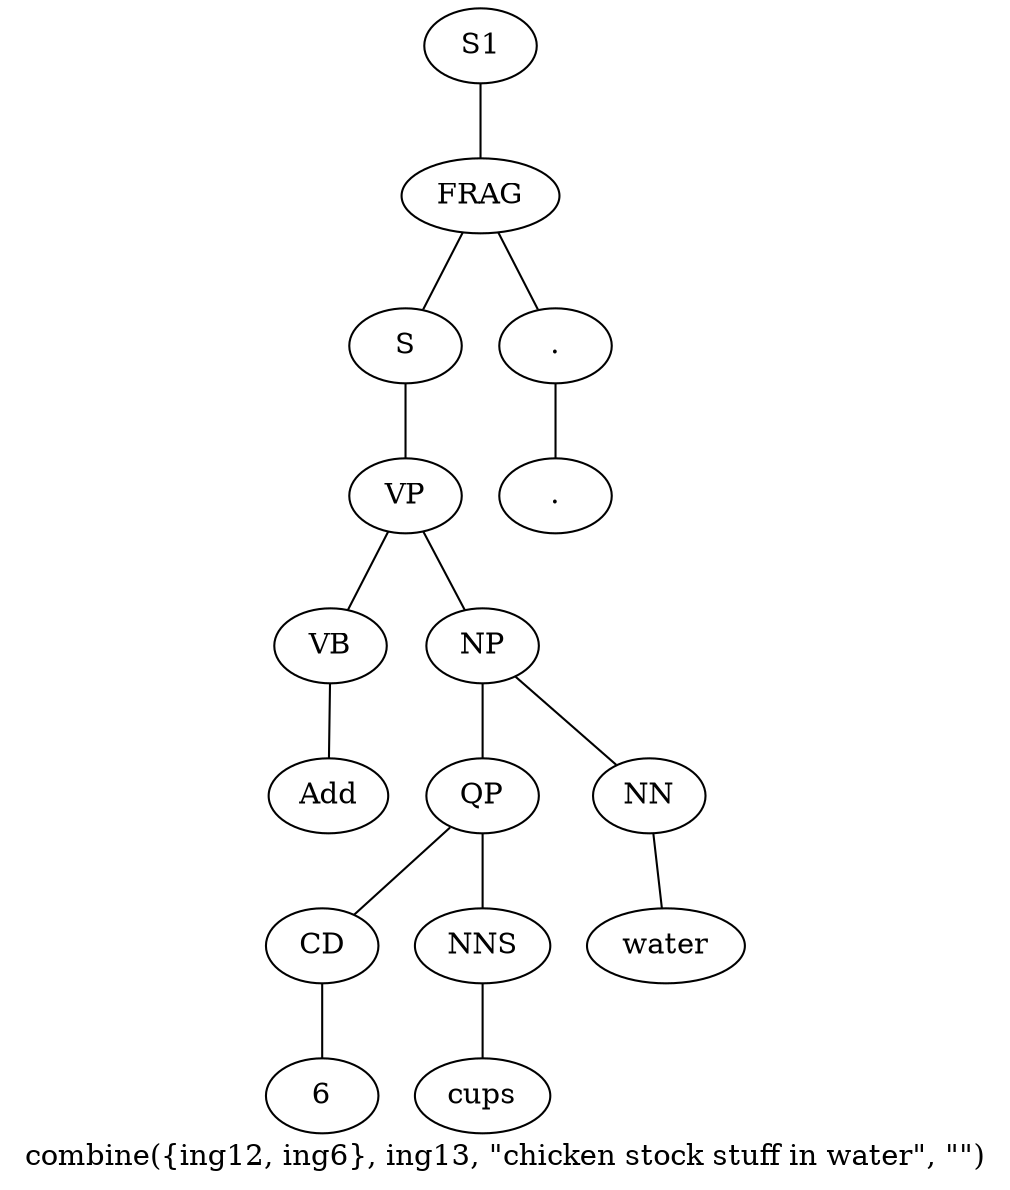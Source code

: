 graph SyntaxGraph {
	label = "combine({ing12, ing6}, ing13, \"chicken stock stuff in water\", \"\")";
	Node0 [label="S1"];
	Node1 [label="FRAG"];
	Node2 [label="S"];
	Node3 [label="VP"];
	Node4 [label="VB"];
	Node5 [label="Add"];
	Node6 [label="NP"];
	Node7 [label="QP"];
	Node8 [label="CD"];
	Node9 [label="6"];
	Node10 [label="NNS"];
	Node11 [label="cups"];
	Node12 [label="NN"];
	Node13 [label="water"];
	Node14 [label="."];
	Node15 [label="."];

	Node0 -- Node1;
	Node1 -- Node2;
	Node1 -- Node14;
	Node2 -- Node3;
	Node3 -- Node4;
	Node3 -- Node6;
	Node4 -- Node5;
	Node6 -- Node7;
	Node6 -- Node12;
	Node7 -- Node8;
	Node7 -- Node10;
	Node8 -- Node9;
	Node10 -- Node11;
	Node12 -- Node13;
	Node14 -- Node15;
}